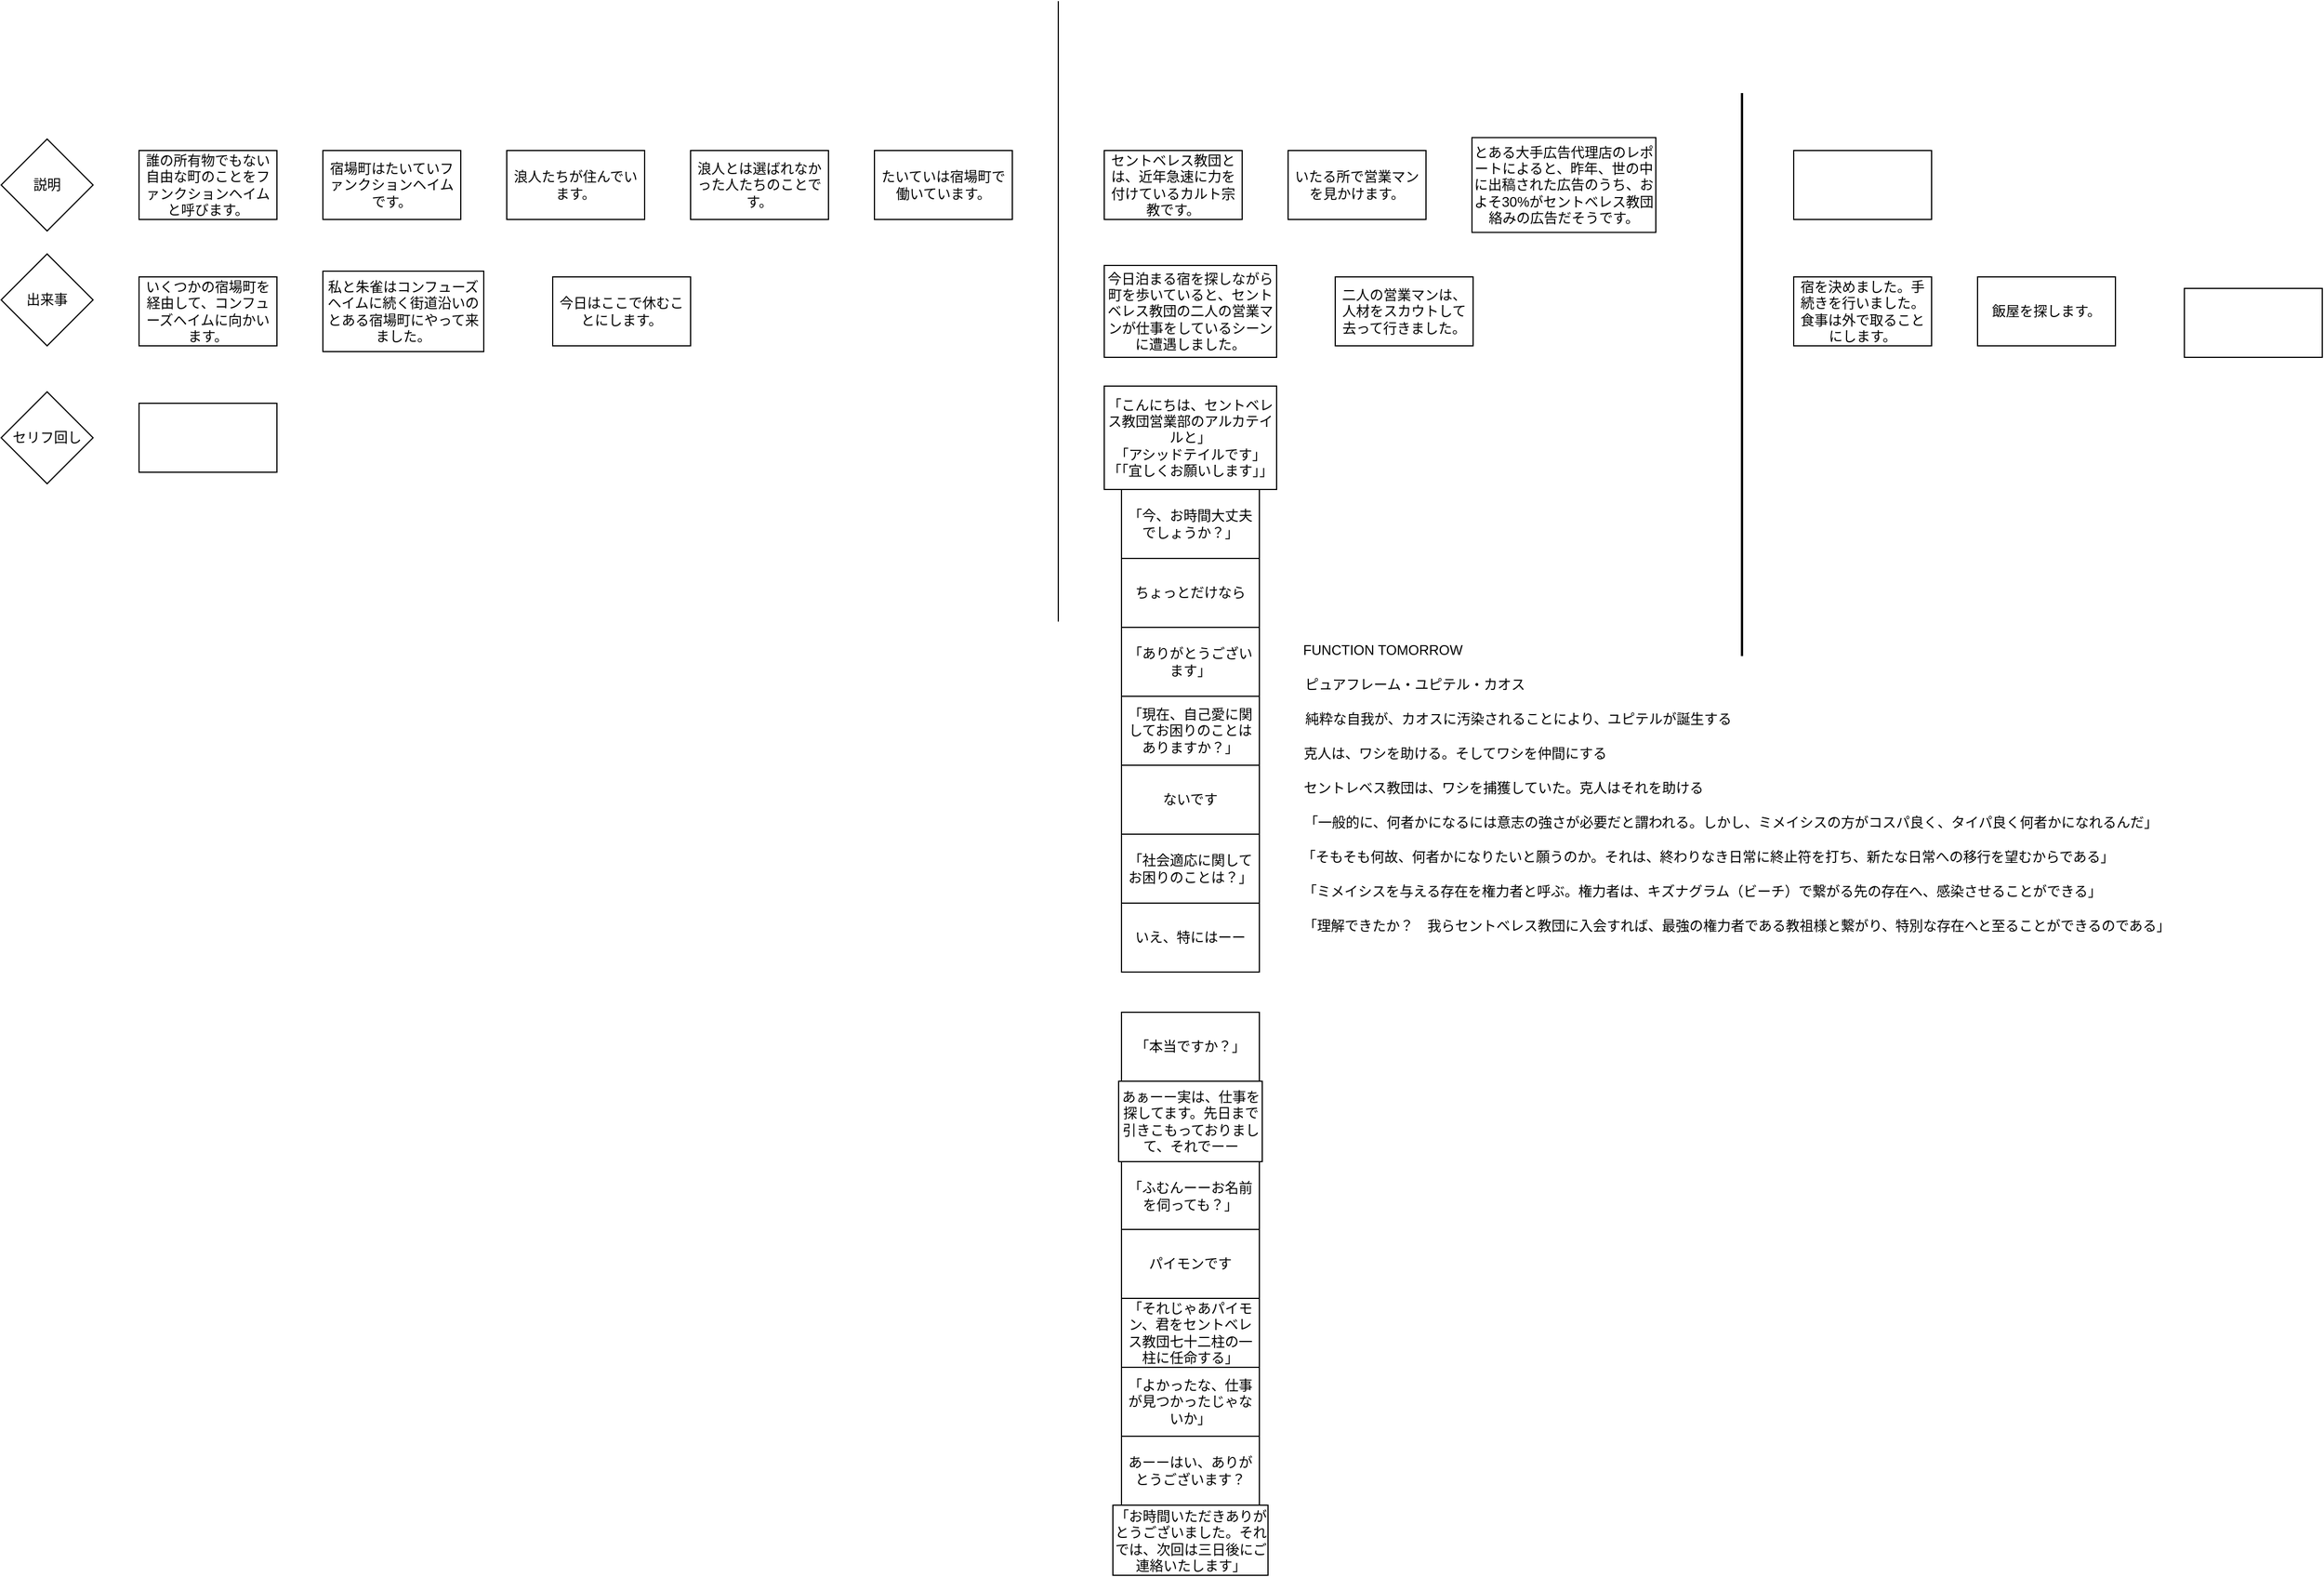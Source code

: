 <mxfile version="24.7.13">
  <diagram id="Yym1a2PqAuXVgULvIj9o" name="ページ1">
    <mxGraphModel dx="455" dy="560" grid="1" gridSize="10" guides="1" tooltips="1" connect="1" arrows="1" fold="1" page="1" pageScale="1" pageWidth="827" pageHeight="1169" math="0" shadow="0">
      <root>
        <mxCell id="0" />
        <mxCell id="1" parent="0" />
        <mxCell id="2" value="いくつかの宿場町を経由して、コンフューズヘイムに向かいます。" style="whiteSpace=wrap;html=1;" parent="1" vertex="1">
          <mxGeometry x="160" y="280" width="120" height="60" as="geometry" />
        </mxCell>
        <mxCell id="3" value="誰の所有物でもない自由な町のことをファンクションヘイムと呼びます。" style="whiteSpace=wrap;html=1;" parent="1" vertex="1">
          <mxGeometry x="160" y="170" width="120" height="60" as="geometry" />
        </mxCell>
        <mxCell id="4" value="宿場町はたいていファンクションヘイムです。" style="whiteSpace=wrap;html=1;" parent="1" vertex="1">
          <mxGeometry x="320" y="170" width="120" height="60" as="geometry" />
        </mxCell>
        <mxCell id="6" value="浪人たちが住んでいます。" style="whiteSpace=wrap;html=1;" parent="1" vertex="1">
          <mxGeometry x="480" y="170" width="120" height="60" as="geometry" />
        </mxCell>
        <mxCell id="7" value="浪人とは選ばれなかった人たちのことです。" style="whiteSpace=wrap;html=1;" parent="1" vertex="1">
          <mxGeometry x="640" y="170" width="120" height="60" as="geometry" />
        </mxCell>
        <mxCell id="8" value="たいていは宿場町で働いています。" style="whiteSpace=wrap;html=1;" parent="1" vertex="1">
          <mxGeometry x="800" y="170" width="120" height="60" as="geometry" />
        </mxCell>
        <mxCell id="9" value="私と朱雀はコンフューズヘイムに続く街道沿いのとある宿場町にやって来ました。" style="whiteSpace=wrap;html=1;" parent="1" vertex="1">
          <mxGeometry x="320" y="275" width="140" height="70" as="geometry" />
        </mxCell>
        <mxCell id="10" value="説明" style="rhombus;whiteSpace=wrap;html=1;" parent="1" vertex="1">
          <mxGeometry x="40" y="160" width="80" height="80" as="geometry" />
        </mxCell>
        <mxCell id="11" value="出来事" style="rhombus;whiteSpace=wrap;html=1;" parent="1" vertex="1">
          <mxGeometry x="40" y="260" width="80" height="80" as="geometry" />
        </mxCell>
        <mxCell id="12" value="今日はここで休むことにします。" style="whiteSpace=wrap;html=1;" parent="1" vertex="1">
          <mxGeometry x="520" y="280" width="120" height="60" as="geometry" />
        </mxCell>
        <mxCell id="13" value="" style="endArrow=none;html=1;" parent="1" edge="1">
          <mxGeometry width="50" height="50" relative="1" as="geometry">
            <mxPoint x="960" y="580" as="sourcePoint" />
            <mxPoint x="960" y="40" as="targetPoint" />
            <Array as="points">
              <mxPoint x="960" y="410" />
            </Array>
          </mxGeometry>
        </mxCell>
        <mxCell id="14" value="今日泊まる宿を探しながら町を歩いていると、セントベレス教団の二人の営業マンが仕事をしているシーンに遭遇しました。" style="whiteSpace=wrap;html=1;" parent="1" vertex="1">
          <mxGeometry x="1000" y="270" width="150" height="80" as="geometry" />
        </mxCell>
        <mxCell id="15" value="セリフ回し" style="rhombus;whiteSpace=wrap;html=1;" parent="1" vertex="1">
          <mxGeometry x="40" y="380" width="80" height="80" as="geometry" />
        </mxCell>
        <mxCell id="16" value="「こんにちは、セントベレス教団営業部のアルカテイルと」&lt;br&gt;「アシッドテイルです」&lt;br&gt;「「宜しくお願いします」」" style="whiteSpace=wrap;html=1;" parent="1" vertex="1">
          <mxGeometry x="1000" y="375" width="150" height="90" as="geometry" />
        </mxCell>
        <mxCell id="17" value="ピュアフレーム・ユピテル・カオス" style="text;html=1;align=center;verticalAlign=middle;resizable=0;points=[];autosize=1;strokeColor=none;fillColor=none;" parent="1" vertex="1">
          <mxGeometry x="1160" y="620" width="220" height="30" as="geometry" />
        </mxCell>
        <mxCell id="18" value="純粋な自我が、カオスに汚染されることにより、ユピテルが誕生する" style="text;html=1;align=center;verticalAlign=middle;resizable=0;points=[];autosize=1;strokeColor=none;fillColor=none;" parent="1" vertex="1">
          <mxGeometry x="1160" y="650" width="400" height="30" as="geometry" />
        </mxCell>
        <mxCell id="19" value="克人は、ワシを助ける。そしてワシを仲間にする" style="text;html=1;align=center;verticalAlign=middle;resizable=0;points=[];autosize=1;strokeColor=none;fillColor=none;" parent="1" vertex="1">
          <mxGeometry x="1160" y="680" width="290" height="30" as="geometry" />
        </mxCell>
        <mxCell id="20" value="セントレベス教団は、ワシを捕獲していた。克人はそれを助ける" style="text;html=1;align=center;verticalAlign=middle;resizable=0;points=[];autosize=1;strokeColor=none;fillColor=none;" parent="1" vertex="1">
          <mxGeometry x="1162" y="710" width="370" height="30" as="geometry" />
        </mxCell>
        <mxCell id="21" value="FUNCTION TOMORROW" style="text;html=1;align=center;verticalAlign=middle;resizable=0;points=[];autosize=1;strokeColor=none;fillColor=none;" parent="1" vertex="1">
          <mxGeometry x="1162" y="590" width="160" height="30" as="geometry" />
        </mxCell>
        <mxCell id="22" value="セントベレス教団とは、近年急速に力を付けているカルト宗教です。" style="whiteSpace=wrap;html=1;" parent="1" vertex="1">
          <mxGeometry x="1000" y="170" width="120" height="60" as="geometry" />
        </mxCell>
        <mxCell id="23" value="いたる所で営業マンを見かけます。" style="whiteSpace=wrap;html=1;" parent="1" vertex="1">
          <mxGeometry x="1160" y="170" width="120" height="60" as="geometry" />
        </mxCell>
        <mxCell id="24" value="とある大手広告代理店のレポートによると、昨年、世の中に出稿された広告のうち、およそ30%がセントベレス教団絡みの広告だそうです。" style="whiteSpace=wrap;html=1;" parent="1" vertex="1">
          <mxGeometry x="1320" y="158.75" width="160" height="82.5" as="geometry" />
        </mxCell>
        <mxCell id="25" value="二人の営業マンは、人材をスカウトして去って行きました。" style="whiteSpace=wrap;html=1;" parent="1" vertex="1">
          <mxGeometry x="1201" y="280" width="120" height="60" as="geometry" />
        </mxCell>
        <mxCell id="26" value="「今、お時間大丈夫でしょうか？」" style="whiteSpace=wrap;html=1;" parent="1" vertex="1">
          <mxGeometry x="1015" y="465" width="120" height="60" as="geometry" />
        </mxCell>
        <mxCell id="27" value="「ありがとうございます」" style="whiteSpace=wrap;html=1;" parent="1" vertex="1">
          <mxGeometry x="1015" y="585" width="120" height="60" as="geometry" />
        </mxCell>
        <mxCell id="28" value="「現在、自己愛に関してお困りのことはありますか？」" style="whiteSpace=wrap;html=1;" parent="1" vertex="1">
          <mxGeometry x="1015" y="645" width="120" height="60" as="geometry" />
        </mxCell>
        <mxCell id="29" value="ないです" style="whiteSpace=wrap;html=1;" parent="1" vertex="1">
          <mxGeometry x="1015" y="705" width="120" height="60" as="geometry" />
        </mxCell>
        <mxCell id="30" value="「社会適応に関してお困りのことは？」" style="whiteSpace=wrap;html=1;" parent="1" vertex="1">
          <mxGeometry x="1015" y="765" width="120" height="60" as="geometry" />
        </mxCell>
        <mxCell id="31" value="ちょっとだけなら" style="whiteSpace=wrap;html=1;" parent="1" vertex="1">
          <mxGeometry x="1015" y="525" width="120" height="60" as="geometry" />
        </mxCell>
        <mxCell id="32" value="いえ、特にはーー" style="whiteSpace=wrap;html=1;" parent="1" vertex="1">
          <mxGeometry x="1015" y="825" width="120" height="60" as="geometry" />
        </mxCell>
        <mxCell id="33" value="「本当ですか？」" style="whiteSpace=wrap;html=1;" parent="1" vertex="1">
          <mxGeometry x="1015" y="920" width="120" height="60" as="geometry" />
        </mxCell>
        <mxCell id="34" value="あぁーー実は、仕事を探してます。先日まで引きこもっておりまして、それでーー" style="whiteSpace=wrap;html=1;" parent="1" vertex="1">
          <mxGeometry x="1012.5" y="980" width="125" height="70" as="geometry" />
        </mxCell>
        <mxCell id="35" value="「ふむんーーお名前を伺っても？」" style="whiteSpace=wrap;html=1;" parent="1" vertex="1">
          <mxGeometry x="1015" y="1050" width="120" height="60" as="geometry" />
        </mxCell>
        <mxCell id="36" value="パイモンです" style="whiteSpace=wrap;html=1;" parent="1" vertex="1">
          <mxGeometry x="1015" y="1109" width="120" height="60" as="geometry" />
        </mxCell>
        <mxCell id="37" value="「それじゃあパイモン、君をセントベレス教団七十二柱の一柱に任命する」" style="whiteSpace=wrap;html=1;" parent="1" vertex="1">
          <mxGeometry x="1015" y="1169" width="120" height="60" as="geometry" />
        </mxCell>
        <mxCell id="38" value="「よかったな、仕事が見つかったじゃないか」" style="whiteSpace=wrap;html=1;" parent="1" vertex="1">
          <mxGeometry x="1015" y="1229" width="120" height="60" as="geometry" />
        </mxCell>
        <mxCell id="39" value="あーーはい、ありがとうございます？" style="whiteSpace=wrap;html=1;" parent="1" vertex="1">
          <mxGeometry x="1015" y="1289" width="120" height="60" as="geometry" />
        </mxCell>
        <mxCell id="40" value="「お時間いただきありがとうございました。それでは、次回は三日後にご連絡いたします」" style="whiteSpace=wrap;html=1;" parent="1" vertex="1">
          <mxGeometry x="1007.5" y="1349" width="135" height="61" as="geometry" />
        </mxCell>
        <mxCell id="42" value="" style="line;strokeWidth=2;direction=south;html=1;" parent="1" vertex="1">
          <mxGeometry x="1550" y="120" width="10" height="490" as="geometry" />
        </mxCell>
        <mxCell id="43" value="" style="whiteSpace=wrap;html=1;" parent="1" vertex="1">
          <mxGeometry x="1600" y="170" width="120" height="60" as="geometry" />
        </mxCell>
        <mxCell id="44" value="宿を決めました。手続きを行いました。食事は外で取ることにします。" style="whiteSpace=wrap;html=1;" parent="1" vertex="1">
          <mxGeometry x="1600" y="280" width="120" height="60" as="geometry" />
        </mxCell>
        <mxCell id="45" value="「一般的に、何者かになるには意志の強さが必要だと謂われる。しかし、ミメイシスの方がコスパ良く、タイパ良く何者かになれるんだ」" style="text;html=1;align=center;verticalAlign=middle;resizable=0;points=[];autosize=1;strokeColor=none;fillColor=none;" parent="1" vertex="1">
          <mxGeometry x="1160" y="740" width="770" height="30" as="geometry" />
        </mxCell>
        <mxCell id="46" value="「そもそも何故、何者かになりたいと願うのか。それは、終わりなき日常に終止符を打ち、新たな日常への移行を望むからである」" style="text;html=1;align=center;verticalAlign=middle;resizable=0;points=[];autosize=1;strokeColor=none;fillColor=none;" parent="1" vertex="1">
          <mxGeometry x="1160" y="770" width="730" height="30" as="geometry" />
        </mxCell>
        <mxCell id="47" value="「ミメイシスを与える存在を権力者と呼ぶ。権力者は、キズナグラム（ビーチ）で繋がる先の存在へ、感染させることができる」" style="text;html=1;align=center;verticalAlign=middle;resizable=0;points=[];autosize=1;strokeColor=none;fillColor=none;" parent="1" vertex="1">
          <mxGeometry x="1160" y="800" width="720" height="30" as="geometry" />
        </mxCell>
        <mxCell id="48" value="「理解できたか？　我らセントベレス教団に入会すれば、最強の権力者である教祖様と繋がり、特別な存在へと至ることができるのである」" style="text;html=1;align=center;verticalAlign=middle;resizable=0;points=[];autosize=1;strokeColor=none;fillColor=none;" parent="1" vertex="1">
          <mxGeometry x="1160" y="830" width="780" height="30" as="geometry" />
        </mxCell>
        <mxCell id="49" value="飯屋を探します。" style="whiteSpace=wrap;html=1;" parent="1" vertex="1">
          <mxGeometry x="1760" y="280" width="120" height="60" as="geometry" />
        </mxCell>
        <mxCell id="50" value="" style="whiteSpace=wrap;html=1;" parent="1" vertex="1">
          <mxGeometry x="160" y="390" width="120" height="60" as="geometry" />
        </mxCell>
        <mxCell id="51" value="" style="whiteSpace=wrap;html=1;" parent="1" vertex="1">
          <mxGeometry x="1940" y="290" width="120" height="60" as="geometry" />
        </mxCell>
      </root>
    </mxGraphModel>
  </diagram>
</mxfile>

